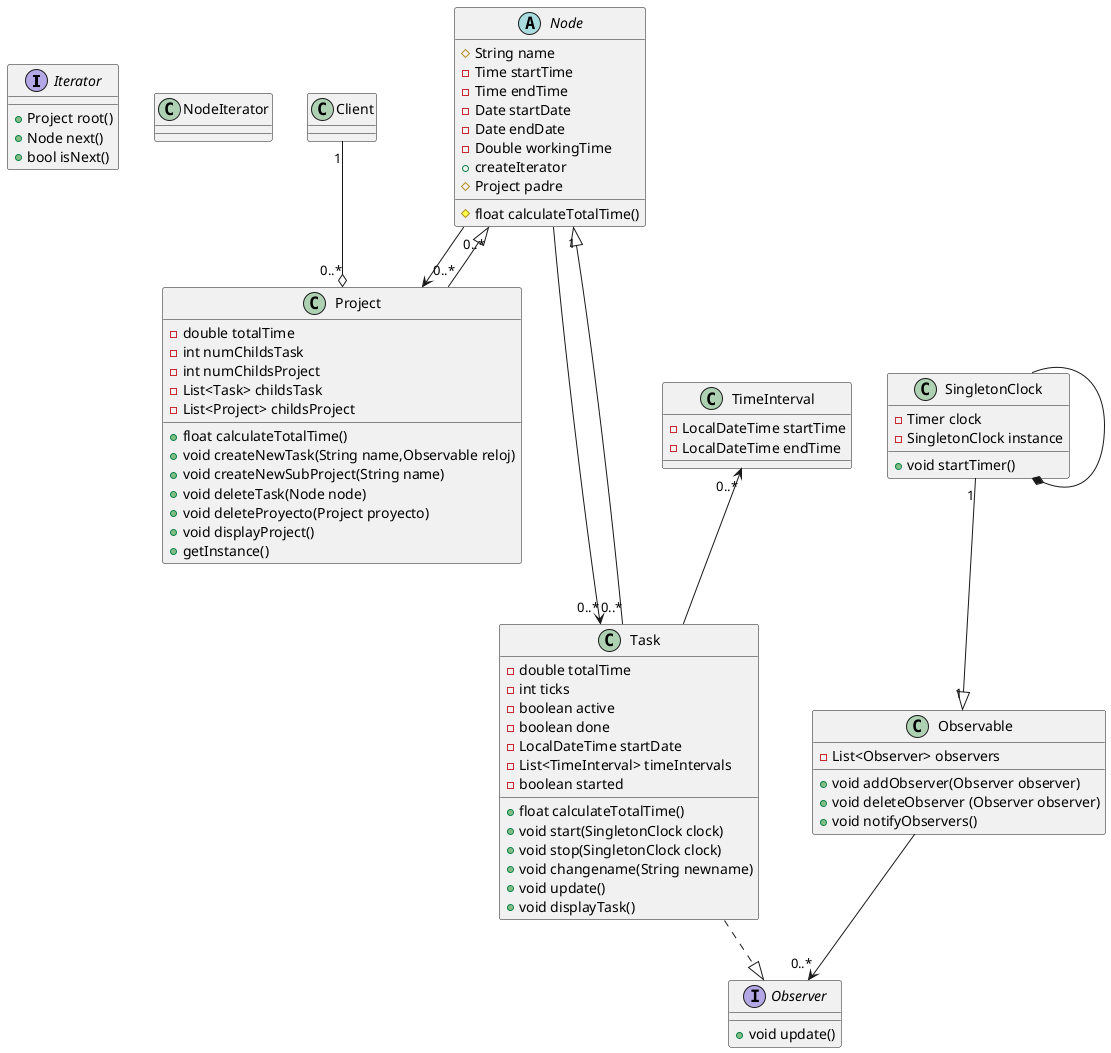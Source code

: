 @startuml

interface Iterator{
+Project root()
+Node next()
+bool isNext()

}
class NodeIterator{

}
abstract class Node{
#String name
-Time startTime
-Time endTime
-Date startDate
-Date endDate
-Double workingTime
+createIterator
#Project padre
#float calculateTotalTime()

}

class Observable{
-List<Observer> observers
+void addObserver(Observer observer)
+void deleteObserver (Observer observer)
+void notifyObservers()
}
interface Observer{
+void update()
}
class Project{
-double totalTime
-int numChildsTask
-int numChildsProject
-List<Task> childsTask
-List<Project> childsProject
+float calculateTotalTime()
+void createNewTask(String name,Observable reloj)
+void createNewSubProject(String name)
+void deleteTask(Node node)
+void deleteProyecto(Project proyecto)
+void displayProject()
+getInstance()
}
class SingletonClock{
-Timer clock
-SingletonClock instance
+void startTimer()
}
class Task{
-double totalTime
-int ticks
-boolean active
-boolean done
-LocalDateTime startDate
-List<TimeInterval> timeIntervals
-boolean started
+float calculateTotalTime()
+void start(SingletonClock clock)
+void stop(SingletonClock clock)
+void changename(String newname)
+void update()
+void displayTask()
}
class TimeInterval{
-LocalDateTime startTime
-LocalDateTime endTime
}

Project  "0..*"--|> "0..*"Node
Task "0..*"---|> "1" Node
Task ..|> Observer
Node --> Project
Node --> "0..*"Task
Client "1"--o "0..*"Project
SingletonClock "1" --|> "1"Observable
TimeInterval "0..*" <-- Task
Observable --> "0..*"Observer
SingletonClock --* SingletonClock
@enduml